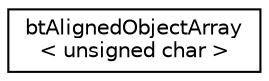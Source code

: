 digraph "Graphical Class Hierarchy"
{
  edge [fontname="Helvetica",fontsize="10",labelfontname="Helvetica",labelfontsize="10"];
  node [fontname="Helvetica",fontsize="10",shape=record];
  rankdir="LR";
  Node1 [label="btAlignedObjectArray\l\< unsigned char \>",height=0.2,width=0.4,color="black", fillcolor="white", style="filled",URL="$classbt_aligned_object_array.html"];
}
